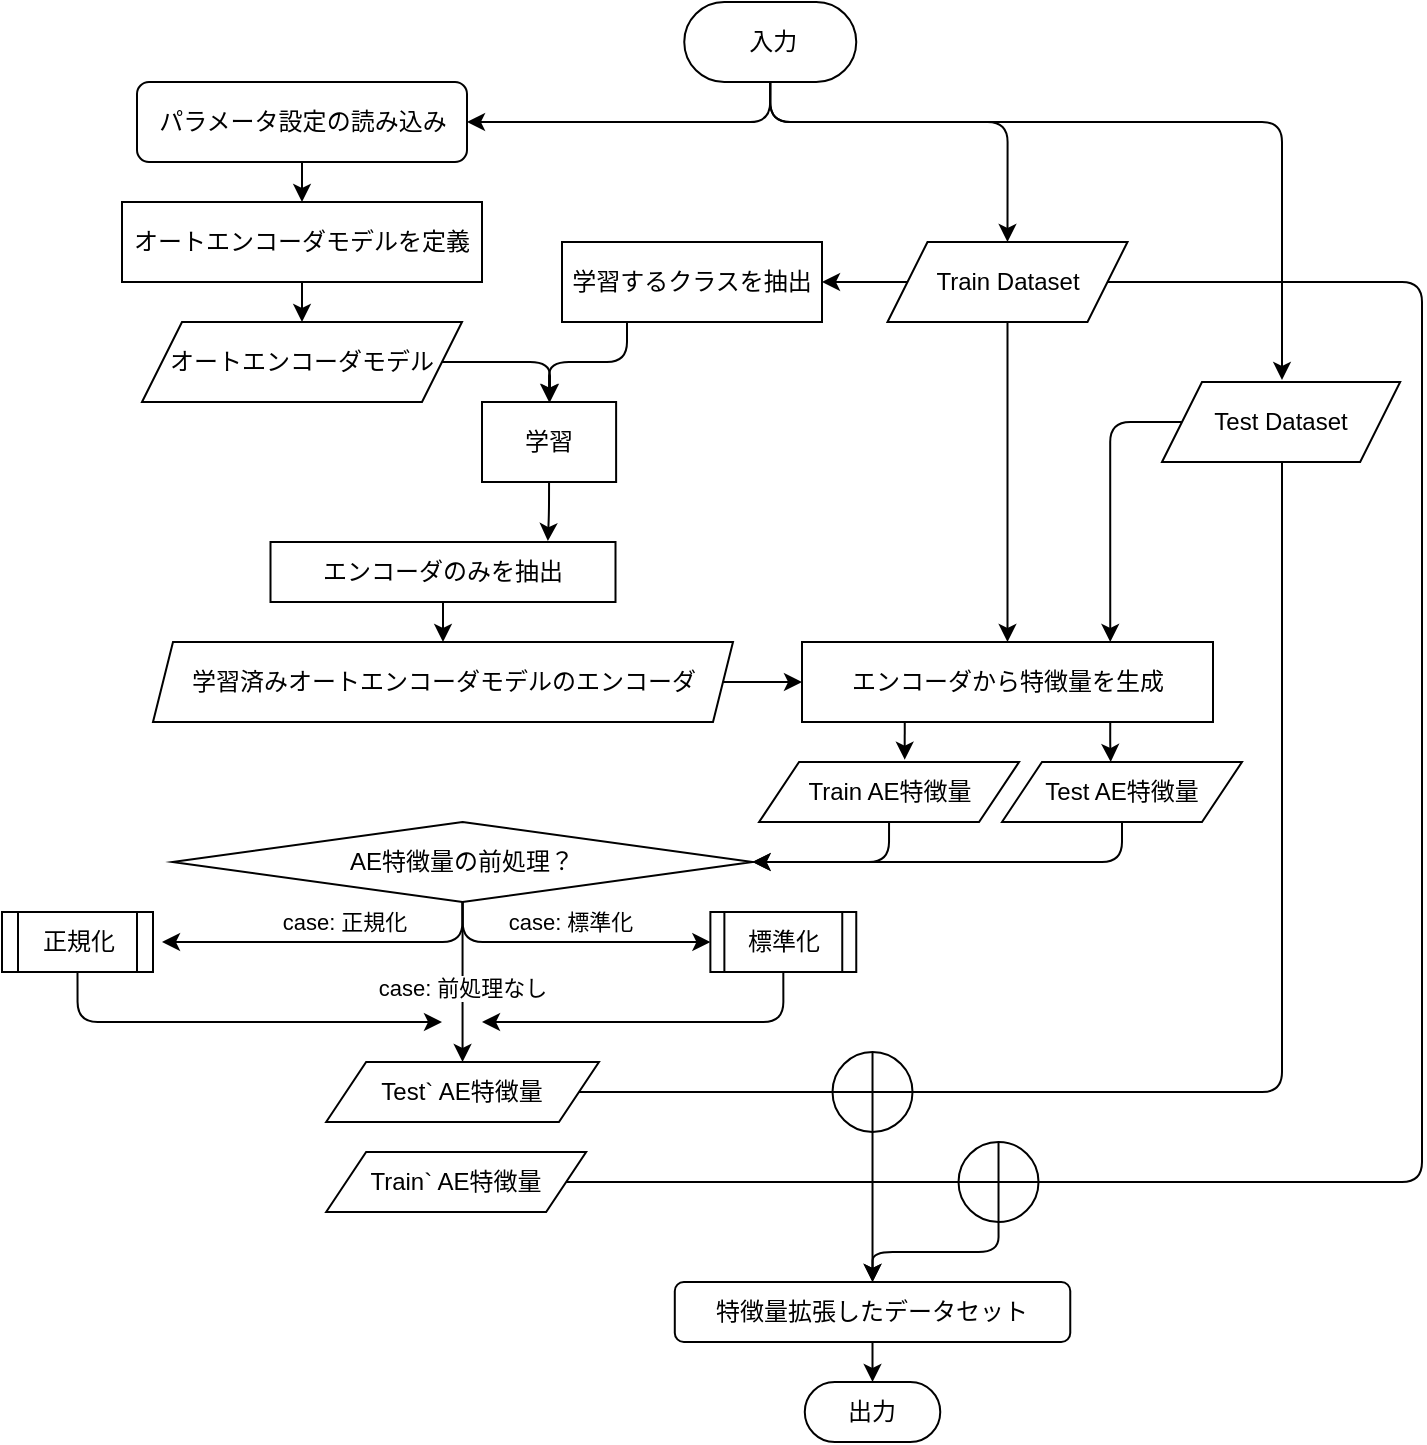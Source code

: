 <mxfile>
    <diagram id="tJ65ZWB20D6IVD9UZpMB" name="ページ1">
        <mxGraphModel dx="558" dy="469" grid="1" gridSize="10" guides="1" tooltips="1" connect="1" arrows="1" fold="1" page="1" pageScale="1" pageWidth="827" pageHeight="1169" math="0" shadow="0">
            <root>
                <mxCell id="0"/>
                <mxCell id="1" parent="0"/>
                <mxCell id="12" style="edgeStyle=orthogonalEdgeStyle;html=1;exitX=0.5;exitY=1;exitDx=0;exitDy=0;" parent="1" source="17" edge="1">
                    <mxGeometry relative="1" as="geometry">
                        <mxPoint x="110" y="510" as="targetPoint"/>
                        <Array as="points">
                            <mxPoint x="260" y="510"/>
                        </Array>
                    </mxGeometry>
                </mxCell>
                <mxCell id="13" value="case: 正規化" style="edgeLabel;html=1;align=center;verticalAlign=middle;resizable=0;points=[];" parent="12" vertex="1" connectable="0">
                    <mxGeometry x="0.055" y="-2" relative="1" as="geometry">
                        <mxPoint x="10" y="-8" as="offset"/>
                    </mxGeometry>
                </mxCell>
                <mxCell id="14" style="edgeStyle=orthogonalEdgeStyle;html=1;exitX=0.5;exitY=1;exitDx=0;exitDy=0;entryX=0;entryY=0.5;entryDx=0;entryDy=0;" parent="1" source="17" target="21" edge="1">
                    <mxGeometry relative="1" as="geometry"/>
                </mxCell>
                <mxCell id="15" value="case: 標準化" style="edgeLabel;html=1;align=center;verticalAlign=middle;resizable=0;points=[];" parent="14" vertex="1" connectable="0">
                    <mxGeometry x="0.201" y="-1" relative="1" as="geometry">
                        <mxPoint x="-13" y="-11" as="offset"/>
                    </mxGeometry>
                </mxCell>
                <mxCell id="16" value="case: 前処理なし" style="edgeStyle=orthogonalEdgeStyle;html=1;exitX=0.5;exitY=1;exitDx=0;exitDy=0;entryX=0.5;entryY=0;entryDx=0;entryDy=0;" parent="1" source="17" target="83" edge="1">
                    <mxGeometry x="0.067" relative="1" as="geometry">
                        <mxPoint as="offset"/>
                        <mxPoint x="260" y="540" as="targetPoint"/>
                    </mxGeometry>
                </mxCell>
                <mxCell id="17" value="AE特徴量の前処理？" style="rhombus;whiteSpace=wrap;html=1;" parent="1" vertex="1">
                    <mxGeometry x="115.26" y="450" width="290.03" height="40" as="geometry"/>
                </mxCell>
                <mxCell id="79" style="edgeStyle=orthogonalEdgeStyle;html=1;exitX=0.5;exitY=1;exitDx=0;exitDy=0;" parent="1" source="19" edge="1">
                    <mxGeometry relative="1" as="geometry">
                        <mxPoint x="250" y="550" as="targetPoint"/>
                        <Array as="points">
                            <mxPoint x="68" y="550"/>
                        </Array>
                    </mxGeometry>
                </mxCell>
                <mxCell id="19" value="正規化" style="shape=process;whiteSpace=wrap;html=1;backgroundOutline=1;fontFamily=Helvetica;fontSize=12;fontColor=default;align=center;strokeColor=default;fillColor=default;" parent="1" vertex="1">
                    <mxGeometry x="30" y="495" width="75.5" height="30" as="geometry"/>
                </mxCell>
                <mxCell id="81" style="edgeStyle=orthogonalEdgeStyle;html=1;exitX=0.5;exitY=1;exitDx=0;exitDy=0;" parent="1" source="21" edge="1">
                    <mxGeometry relative="1" as="geometry">
                        <mxPoint x="270" y="550" as="targetPoint"/>
                        <Array as="points">
                            <mxPoint x="421" y="550"/>
                        </Array>
                    </mxGeometry>
                </mxCell>
                <mxCell id="21" value="標準化" style="shape=process;whiteSpace=wrap;html=1;backgroundOutline=1;fontFamily=Helvetica;fontSize=12;fontColor=default;align=center;strokeColor=default;fillColor=default;" parent="1" vertex="1">
                    <mxGeometry x="384.19" y="495" width="72.94" height="30" as="geometry"/>
                </mxCell>
                <mxCell id="111" style="edgeStyle=orthogonalEdgeStyle;html=1;exitX=0;exitY=0.5;exitDx=0;exitDy=0;entryX=1;entryY=0.5;entryDx=0;entryDy=0;" edge="1" parent="1" source="24" target="109">
                    <mxGeometry relative="1" as="geometry"/>
                </mxCell>
                <mxCell id="118" style="edgeStyle=orthogonalEdgeStyle;html=1;exitX=0.5;exitY=1;exitDx=0;exitDy=0;entryX=0.5;entryY=0;entryDx=0;entryDy=0;" edge="1" parent="1" source="24" target="54">
                    <mxGeometry relative="1" as="geometry"/>
                </mxCell>
                <mxCell id="24" value="Train Dataset" style="shape=parallelogram;perimeter=parallelogramPerimeter;whiteSpace=wrap;html=1;fixedSize=1;fontFamily=Helvetica;fontSize=12;fontColor=default;align=center;strokeColor=default;fillColor=default;" parent="1" vertex="1">
                    <mxGeometry x="472.75" y="160" width="120" height="40" as="geometry"/>
                </mxCell>
                <mxCell id="33" style="edgeStyle=none;html=1;exitX=0.5;exitY=1;exitDx=0;exitDy=0;entryX=0.5;entryY=0;entryDx=0;entryDy=0;" parent="1" source="26" target="32" edge="1">
                    <mxGeometry relative="1" as="geometry"/>
                </mxCell>
                <mxCell id="26" value="オートエンコーダモデルを定義" style="rounded=0;whiteSpace=wrap;html=1;fontFamily=Helvetica;fontSize=12;fontColor=default;align=center;strokeColor=default;fillColor=default;" parent="1" vertex="1">
                    <mxGeometry x="90" y="140" width="180" height="40" as="geometry"/>
                </mxCell>
                <mxCell id="125" style="edgeStyle=orthogonalEdgeStyle;html=1;exitX=0;exitY=0.5;exitDx=0;exitDy=0;entryX=0.75;entryY=0;entryDx=0;entryDy=0;" edge="1" parent="1" source="31" target="54">
                    <mxGeometry relative="1" as="geometry">
                        <Array as="points">
                            <mxPoint x="584" y="250"/>
                        </Array>
                    </mxGeometry>
                </mxCell>
                <mxCell id="31" value="Test Dataset" style="shape=parallelogram;perimeter=parallelogramPerimeter;whiteSpace=wrap;html=1;fixedSize=1;fontFamily=Helvetica;fontSize=12;fontColor=default;align=center;strokeColor=default;fillColor=default;" parent="1" vertex="1">
                    <mxGeometry x="610.0" y="230" width="119.08" height="40" as="geometry"/>
                </mxCell>
                <mxCell id="37" style="edgeStyle=orthogonalEdgeStyle;html=1;exitX=1;exitY=0.5;exitDx=0;exitDy=0;entryX=0.5;entryY=0;entryDx=0;entryDy=0;" parent="1" source="32" target="34" edge="1">
                    <mxGeometry relative="1" as="geometry">
                        <Array as="points">
                            <mxPoint x="304" y="220"/>
                            <mxPoint x="304" y="240"/>
                        </Array>
                    </mxGeometry>
                </mxCell>
                <mxCell id="32" value="オートエンコーダモデル" style="shape=parallelogram;perimeter=parallelogramPerimeter;whiteSpace=wrap;html=1;fixedSize=1;" parent="1" vertex="1">
                    <mxGeometry x="100" y="200" width="160" height="40" as="geometry"/>
                </mxCell>
                <mxCell id="49" style="edgeStyle=orthogonalEdgeStyle;html=1;exitX=0.5;exitY=1;exitDx=0;exitDy=0;entryX=0.804;entryY=-0.016;entryDx=0;entryDy=0;entryPerimeter=0;" parent="1" source="34" target="44" edge="1">
                    <mxGeometry relative="1" as="geometry"/>
                </mxCell>
                <mxCell id="34" value="学習" style="rounded=0;whiteSpace=wrap;html=1;fontFamily=Helvetica;fontSize=12;fontColor=default;align=center;strokeColor=default;fillColor=default;" parent="1" vertex="1">
                    <mxGeometry x="270" y="240" width="67.06" height="40" as="geometry"/>
                </mxCell>
                <mxCell id="57" style="edgeStyle=orthogonalEdgeStyle;html=1;exitX=0.5;exitY=1;exitDx=0;exitDy=0;entryX=0.5;entryY=0;entryDx=0;entryDy=0;" parent="1" source="44" target="53" edge="1">
                    <mxGeometry relative="1" as="geometry"/>
                </mxCell>
                <mxCell id="44" value="エンコーダのみを抽出" style="rounded=0;whiteSpace=wrap;html=1;fontFamily=Helvetica;fontSize=12;fontColor=default;align=center;strokeColor=default;fillColor=default;" parent="1" vertex="1">
                    <mxGeometry x="164.25" y="310" width="172.5" height="30" as="geometry"/>
                </mxCell>
                <mxCell id="58" style="edgeStyle=orthogonalEdgeStyle;html=1;exitX=1;exitY=0.5;exitDx=0;exitDy=0;entryX=0;entryY=0.5;entryDx=0;entryDy=0;" parent="1" source="53" target="54" edge="1">
                    <mxGeometry relative="1" as="geometry"/>
                </mxCell>
                <mxCell id="53" value="学習済みオートエンコーダモデルのエンコーダ" style="shape=parallelogram;perimeter=parallelogramPerimeter;whiteSpace=wrap;html=1;fixedSize=1;size=10.0;" parent="1" vertex="1">
                    <mxGeometry x="105.5" y="360" width="290" height="40" as="geometry"/>
                </mxCell>
                <mxCell id="119" style="edgeStyle=orthogonalEdgeStyle;html=1;exitX=0.75;exitY=1;exitDx=0;exitDy=0;entryX=0.453;entryY=0;entryDx=0;entryDy=0;entryPerimeter=0;" edge="1" parent="1" source="54" target="59">
                    <mxGeometry relative="1" as="geometry"/>
                </mxCell>
                <mxCell id="121" style="edgeStyle=orthogonalEdgeStyle;html=1;exitX=0.25;exitY=1;exitDx=0;exitDy=0;entryX=0.56;entryY=-0.039;entryDx=0;entryDy=0;entryPerimeter=0;" edge="1" parent="1" source="54" target="60">
                    <mxGeometry relative="1" as="geometry"/>
                </mxCell>
                <mxCell id="54" value="エンコーダから特徴量を生成" style="rounded=0;whiteSpace=wrap;html=1;fontFamily=Helvetica;fontSize=12;fontColor=default;align=center;strokeColor=default;fillColor=default;" parent="1" vertex="1">
                    <mxGeometry x="430" y="360" width="205.5" height="40" as="geometry"/>
                </mxCell>
                <mxCell id="78" style="edgeStyle=orthogonalEdgeStyle;html=1;exitX=0.5;exitY=1;exitDx=0;exitDy=0;" parent="1" source="59" target="17" edge="1">
                    <mxGeometry relative="1" as="geometry"/>
                </mxCell>
                <mxCell id="59" value="Test AE特徴量" style="shape=parallelogram;perimeter=parallelogramPerimeter;whiteSpace=wrap;html=1;fixedSize=1;fontFamily=Helvetica;fontSize=12;fontColor=default;align=center;strokeColor=default;fillColor=default;" parent="1" vertex="1">
                    <mxGeometry x="530" y="420" width="120" height="30" as="geometry"/>
                </mxCell>
                <mxCell id="76" style="edgeStyle=orthogonalEdgeStyle;html=1;exitX=0.5;exitY=1;exitDx=0;exitDy=0;" parent="1" source="60" target="17" edge="1">
                    <mxGeometry relative="1" as="geometry"/>
                </mxCell>
                <mxCell id="60" value="Train AE特徴量" style="shape=parallelogram;perimeter=parallelogramPerimeter;whiteSpace=wrap;html=1;fixedSize=1;fontFamily=Helvetica;fontSize=12;fontColor=default;align=center;strokeColor=default;fillColor=default;" parent="1" vertex="1">
                    <mxGeometry x="408.53" y="420" width="130" height="30" as="geometry"/>
                </mxCell>
                <mxCell id="62" style="edgeStyle=orthogonalEdgeStyle;html=1;exitX=0.5;exitY=1;exitDx=0;exitDy=0;entryX=0.5;entryY=0;entryDx=0;entryDy=0;" parent="1" source="61" target="26" edge="1">
                    <mxGeometry relative="1" as="geometry"/>
                </mxCell>
                <mxCell id="61" value="パラメータ設定の読み込み" style="rounded=1;whiteSpace=wrap;html=1;" parent="1" vertex="1">
                    <mxGeometry x="97.5" y="80" width="165" height="40" as="geometry"/>
                </mxCell>
                <mxCell id="82" value="Train` AE特徴量" style="shape=parallelogram;perimeter=parallelogramPerimeter;whiteSpace=wrap;html=1;fixedSize=1;fontFamily=Helvetica;fontSize=12;fontColor=default;align=center;strokeColor=default;fillColor=default;" parent="1" vertex="1">
                    <mxGeometry x="192.07" y="615" width="130" height="30" as="geometry"/>
                </mxCell>
                <mxCell id="83" value="Test` AE特徴量" style="shape=parallelogram;perimeter=parallelogramPerimeter;whiteSpace=wrap;html=1;fixedSize=1;fontFamily=Helvetica;fontSize=12;fontColor=default;align=center;strokeColor=default;fillColor=default;" parent="1" vertex="1">
                    <mxGeometry x="192.07" y="570" width="136.41" height="30" as="geometry"/>
                </mxCell>
                <mxCell id="89" value="" style="endArrow=none;html=1;elbow=vertical;entryX=1;entryY=0.5;entryDx=0;entryDy=0;edgeStyle=orthogonalEdgeStyle;exitX=0;exitY=0.5;exitDx=0;exitDy=0;startArrow=none;" parent="1" source="93" target="83" edge="1">
                    <mxGeometry width="50" height="50" relative="1" as="geometry">
                        <mxPoint x="675.26" y="620" as="sourcePoint"/>
                        <mxPoint x="495.26" y="410" as="targetPoint"/>
                        <Array as="points">
                            <mxPoint x="390" y="585"/>
                            <mxPoint x="390" y="585"/>
                        </Array>
                    </mxGeometry>
                </mxCell>
                <mxCell id="108" style="edgeStyle=orthogonalEdgeStyle;html=1;exitX=0.5;exitY=1;exitDx=0;exitDy=0;entryX=0.5;entryY=0;entryDx=0;entryDy=0;" parent="1" source="94" target="97" edge="1">
                    <mxGeometry relative="1" as="geometry"/>
                </mxCell>
                <mxCell id="94" value="" style="shape=orEllipse;perimeter=ellipsePerimeter;whiteSpace=wrap;html=1;backgroundOutline=1;" parent="1" vertex="1">
                    <mxGeometry x="508.26" y="610" width="40" height="40" as="geometry"/>
                </mxCell>
                <mxCell id="95" value="" style="endArrow=none;html=1;elbow=vertical;entryX=1;entryY=0.5;entryDx=0;entryDy=0;edgeStyle=orthogonalEdgeStyle;exitX=1;exitY=0.5;exitDx=0;exitDy=0;" parent="1" source="24" target="82" edge="1">
                    <mxGeometry width="50" height="50" relative="1" as="geometry">
                        <mxPoint x="722.68" y="350" as="sourcePoint"/>
                        <mxPoint x="350.0" y="730" as="targetPoint"/>
                        <Array as="points">
                            <mxPoint x="740" y="180"/>
                            <mxPoint x="740" y="630"/>
                        </Array>
                    </mxGeometry>
                </mxCell>
                <mxCell id="96" value="" style="endArrow=none;html=1;elbow=vertical;entryX=1;entryY=0.5;entryDx=0;entryDy=0;edgeStyle=orthogonalEdgeStyle;" parent="1" target="93" edge="1">
                    <mxGeometry width="50" height="50" relative="1" as="geometry">
                        <mxPoint x="670" y="270" as="sourcePoint"/>
                        <mxPoint x="326.41" y="680" as="targetPoint"/>
                        <Array as="points">
                            <mxPoint x="670" y="585"/>
                        </Array>
                    </mxGeometry>
                </mxCell>
                <mxCell id="99" style="edgeStyle=orthogonalEdgeStyle;html=1;exitX=0.5;exitY=1;exitDx=0;exitDy=0;elbow=vertical;entryX=0.5;entryY=0;entryDx=0;entryDy=0;" parent="1" source="93" target="97" edge="1">
                    <mxGeometry relative="1" as="geometry">
                        <mxPoint x="485.26" y="730" as="targetPoint"/>
                    </mxGeometry>
                </mxCell>
                <mxCell id="93" value="" style="shape=orEllipse;perimeter=ellipsePerimeter;whiteSpace=wrap;html=1;backgroundOutline=1;" parent="1" vertex="1">
                    <mxGeometry x="445.26" y="565" width="40" height="40" as="geometry"/>
                </mxCell>
                <mxCell id="106" style="edgeStyle=orthogonalEdgeStyle;html=1;exitX=0.5;exitY=1;exitDx=0;exitDy=0;entryX=0.5;entryY=0;entryDx=0;entryDy=0;" parent="1" source="97" target="105" edge="1">
                    <mxGeometry relative="1" as="geometry"/>
                </mxCell>
                <mxCell id="97" value="特徴量拡張したデータセット" style="rounded=1;whiteSpace=wrap;html=1;" parent="1" vertex="1">
                    <mxGeometry x="366.4" y="680" width="197.73" height="30" as="geometry"/>
                </mxCell>
                <mxCell id="102" style="edgeStyle=orthogonalEdgeStyle;html=1;exitX=0.5;exitY=1;exitDx=0;exitDy=0;entryX=1;entryY=0.5;entryDx=0;entryDy=0;" parent="1" source="100" target="61" edge="1">
                    <mxGeometry relative="1" as="geometry"/>
                </mxCell>
                <mxCell id="103" style="edgeStyle=orthogonalEdgeStyle;html=1;exitX=0.5;exitY=1;exitDx=0;exitDy=0;entryX=0.5;entryY=0;entryDx=0;entryDy=0;" parent="1" source="100" target="24" edge="1">
                    <mxGeometry relative="1" as="geometry">
                        <Array as="points">
                            <mxPoint x="414" y="100"/>
                            <mxPoint x="533" y="100"/>
                        </Array>
                    </mxGeometry>
                </mxCell>
                <mxCell id="104" style="edgeStyle=orthogonalEdgeStyle;html=1;exitX=0.5;exitY=1;exitDx=0;exitDy=0;" parent="1" source="100" edge="1">
                    <mxGeometry relative="1" as="geometry">
                        <Array as="points">
                            <mxPoint x="414" y="100"/>
                            <mxPoint x="670" y="100"/>
                            <mxPoint x="670" y="229"/>
                        </Array>
                        <mxPoint x="670" y="229" as="targetPoint"/>
                    </mxGeometry>
                </mxCell>
                <mxCell id="100" value="&amp;nbsp;入力" style="rounded=1;whiteSpace=wrap;html=1;arcSize=50;" parent="1" vertex="1">
                    <mxGeometry x="371.13" y="40" width="86" height="40" as="geometry"/>
                </mxCell>
                <mxCell id="105" value="出力" style="rounded=1;whiteSpace=wrap;html=1;arcSize=50;" parent="1" vertex="1">
                    <mxGeometry x="431.39" y="730" width="67.74" height="30" as="geometry"/>
                </mxCell>
                <mxCell id="124" style="edgeStyle=orthogonalEdgeStyle;html=1;exitX=0.25;exitY=1;exitDx=0;exitDy=0;entryX=0.5;entryY=0;entryDx=0;entryDy=0;" edge="1" parent="1" source="109" target="34">
                    <mxGeometry relative="1" as="geometry">
                        <Array as="points">
                            <mxPoint x="343" y="220"/>
                            <mxPoint x="303" y="220"/>
                        </Array>
                    </mxGeometry>
                </mxCell>
                <mxCell id="109" value="学習するクラスを抽出" style="rounded=0;whiteSpace=wrap;html=1;" vertex="1" parent="1">
                    <mxGeometry x="310" y="160" width="130" height="40" as="geometry"/>
                </mxCell>
            </root>
        </mxGraphModel>
    </diagram>
</mxfile>